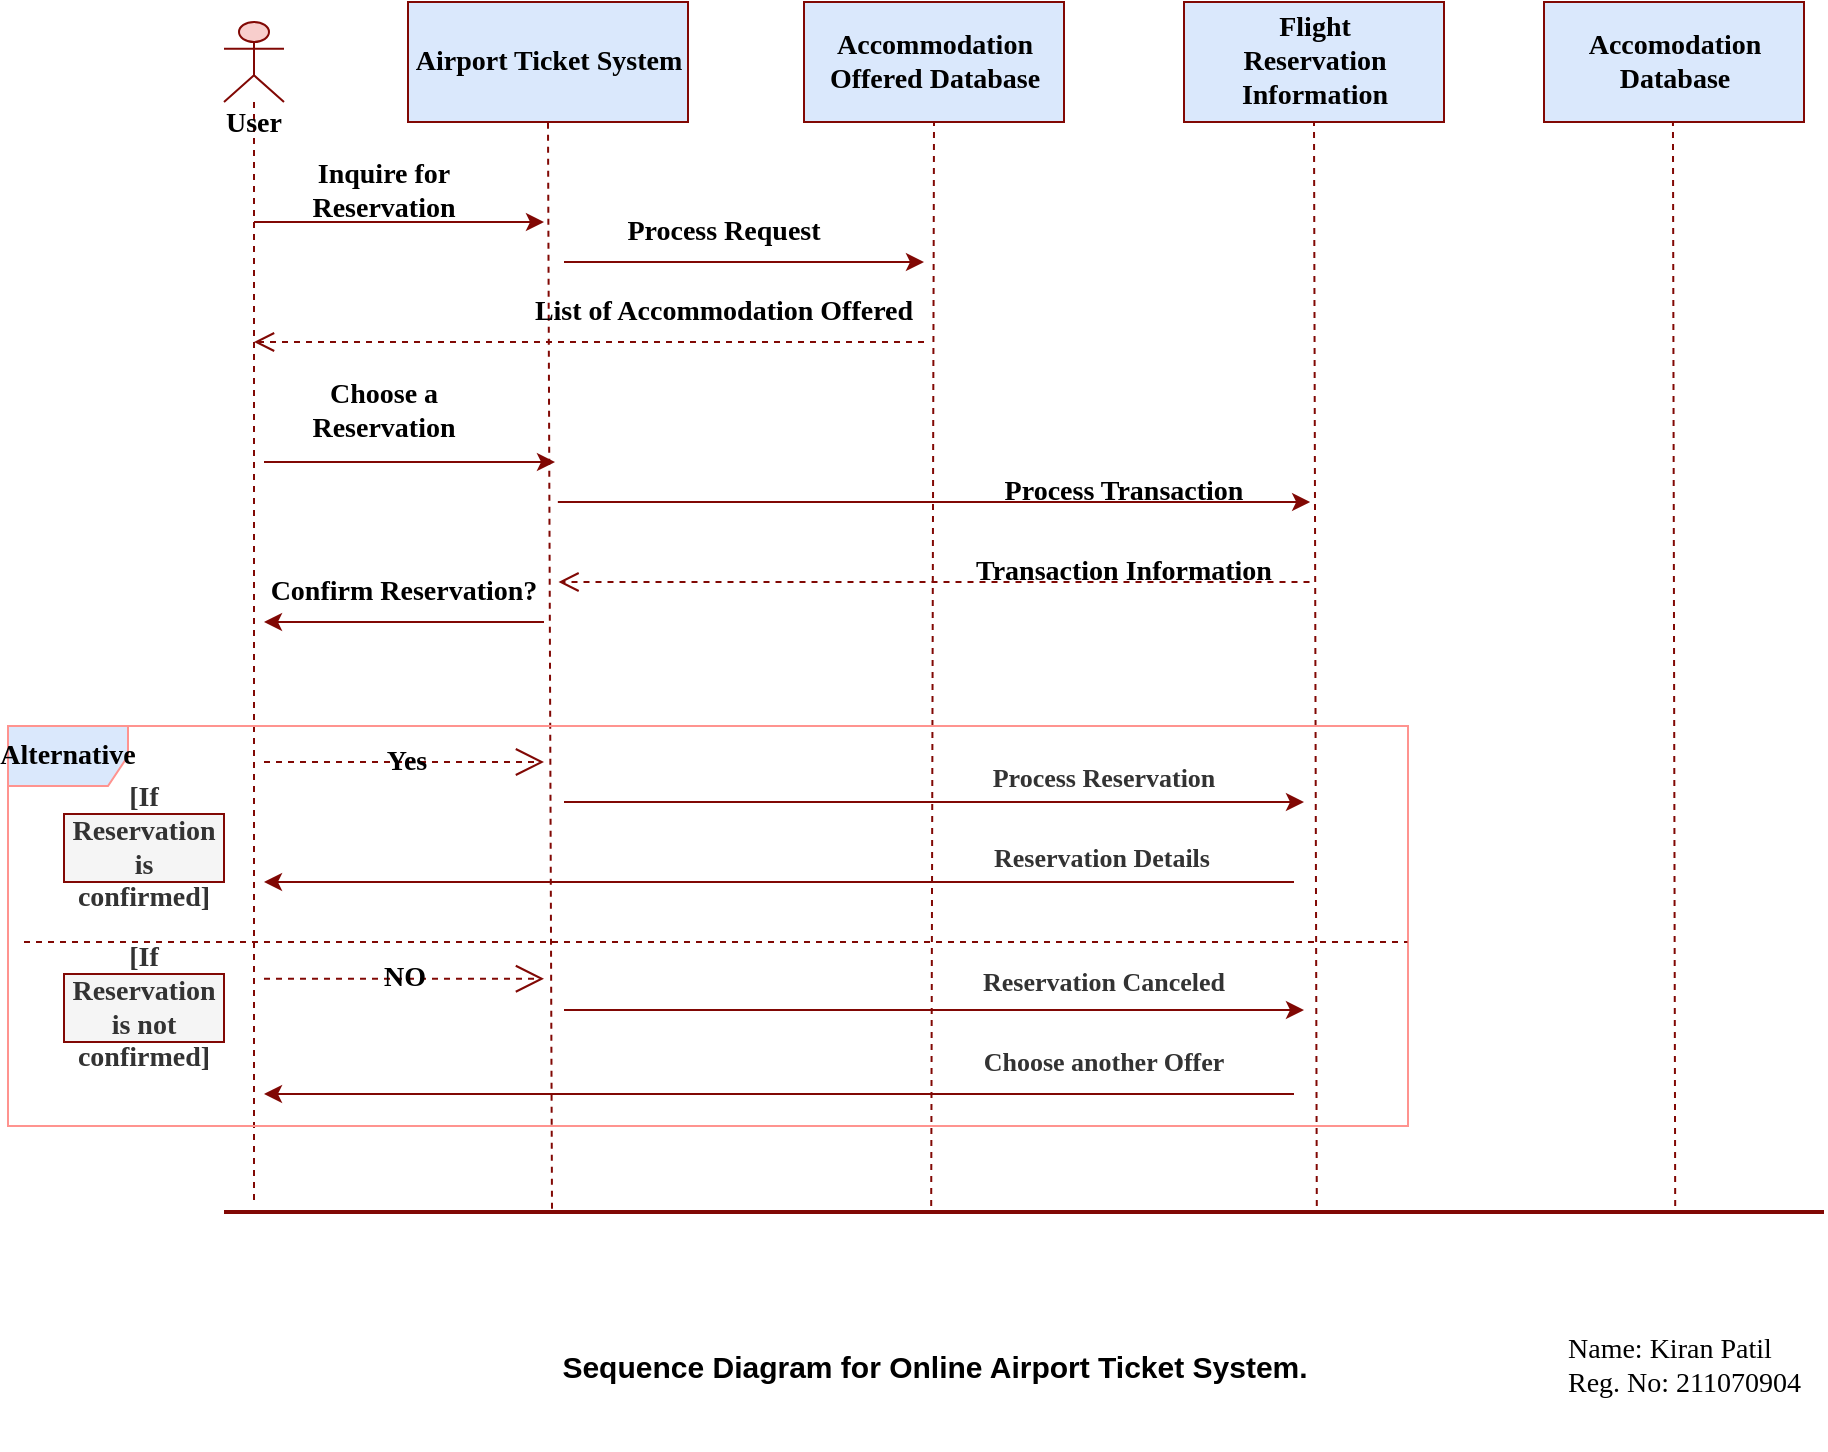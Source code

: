 <mxfile version="20.8.20" type="device"><diagram name="Page-1" id="0FePP-6tiwi64XQC6IOt"><mxGraphModel dx="1500" dy="784" grid="1" gridSize="10" guides="1" tooltips="1" connect="1" arrows="1" fold="1" page="1" pageScale="1" pageWidth="1169" pageHeight="827" math="0" shadow="0"><root><mxCell id="0"/><mxCell id="1" parent="0"/><mxCell id="i9zjwC-m7ehqfJE5W7bZ-1" value="User" style="shape=umlLifeline;participant=umlActor;perimeter=lifelinePerimeter;whiteSpace=wrap;html=1;container=1;collapsible=0;recursiveResize=0;verticalAlign=top;spacingTop=36;outlineConnect=0;fontFamily=Times New Roman;fontSize=14;align=center;strokeColor=#810804;fillColor=#f8cecc;labelBackgroundColor=none;fontStyle=1" parent="1" vertex="1"><mxGeometry x="240" y="90" width="30" height="590" as="geometry"/></mxCell><mxCell id="i9zjwC-m7ehqfJE5W7bZ-2" value="Airport Ticket System" style="html=1;labelBackgroundColor=none;fillColor=#dae8fc;strokeColor=#810804;fontFamily=Times New Roman;fontSize=14;fontStyle=1;" parent="1" vertex="1"><mxGeometry x="332" y="80" width="140" height="60" as="geometry"/></mxCell><mxCell id="i9zjwC-m7ehqfJE5W7bZ-3" value="Accommodation&lt;br style=&quot;font-size: 14px;&quot;&gt;Offered Database" style="html=1;labelBackgroundColor=none;fillColor=#dae8fc;strokeColor=#810804;fontFamily=Times New Roman;fontSize=14;fontStyle=1;" parent="1" vertex="1"><mxGeometry x="530" y="80" width="130" height="60" as="geometry"/></mxCell><mxCell id="i9zjwC-m7ehqfJE5W7bZ-4" value="Flight &lt;br style=&quot;font-size: 14px;&quot;&gt;Reservation &lt;br style=&quot;font-size: 14px;&quot;&gt;Information" style="html=1;labelBackgroundColor=none;fillColor=#dae8fc;strokeColor=#810804;fontFamily=Times New Roman;fontSize=14;fontStyle=1;" parent="1" vertex="1"><mxGeometry x="720" y="80" width="130" height="60" as="geometry"/></mxCell><mxCell id="i9zjwC-m7ehqfJE5W7bZ-5" value="Accomodation&lt;br style=&quot;font-size: 14px;&quot;&gt;Database" style="html=1;labelBackgroundColor=none;fillColor=#dae8fc;strokeColor=#810804;fontFamily=Times New Roman;fontSize=14;fontStyle=1;" parent="1" vertex="1"><mxGeometry x="900" y="80" width="130" height="60" as="geometry"/></mxCell><mxCell id="i9zjwC-m7ehqfJE5W7bZ-7" value="" style="endArrow=none;dashed=1;html=1;rounded=0;entryX=0.5;entryY=1;entryDx=0;entryDy=0;exitX=0.205;exitY=0.337;exitDx=0;exitDy=0;exitPerimeter=0;labelBackgroundColor=none;strokeColor=#810804;fontColor=default;fontFamily=Times New Roman;fontSize=14;fontStyle=1;fillColor=#f8cecc;" parent="1" source="i9zjwC-m7ehqfJE5W7bZ-13" target="i9zjwC-m7ehqfJE5W7bZ-2" edge="1"><mxGeometry width="50" height="50" relative="1" as="geometry"><mxPoint x="405" y="500" as="sourcePoint"/><mxPoint x="404.5" y="160" as="targetPoint"/></mxGeometry></mxCell><mxCell id="i9zjwC-m7ehqfJE5W7bZ-9" value="" style="endArrow=none;dashed=1;html=1;rounded=0;entryX=0.5;entryY=1;entryDx=0;entryDy=0;exitX=0.442;exitY=0.2;exitDx=0;exitDy=0;exitPerimeter=0;labelBackgroundColor=none;strokeColor=#810804;fontColor=default;fontFamily=Times New Roman;fontSize=14;fontStyle=1;fillColor=#f8cecc;" parent="1" source="i9zjwC-m7ehqfJE5W7bZ-13" target="i9zjwC-m7ehqfJE5W7bZ-3" edge="1"><mxGeometry width="50" height="50" relative="1" as="geometry"><mxPoint x="594.5" y="510" as="sourcePoint"/><mxPoint x="594.5" y="150" as="targetPoint"/></mxGeometry></mxCell><mxCell id="i9zjwC-m7ehqfJE5W7bZ-10" value="" style="endArrow=none;dashed=1;html=1;rounded=0;entryX=0.5;entryY=1;entryDx=0;entryDy=0;exitX=0.683;exitY=0.2;exitDx=0;exitDy=0;exitPerimeter=0;labelBackgroundColor=none;strokeColor=#810804;fontColor=default;fontFamily=Times New Roman;fontSize=14;fontStyle=1;fillColor=#f8cecc;" parent="1" source="i9zjwC-m7ehqfJE5W7bZ-13" target="i9zjwC-m7ehqfJE5W7bZ-4" edge="1"><mxGeometry width="50" height="50" relative="1" as="geometry"><mxPoint x="784.5" y="510" as="sourcePoint"/><mxPoint x="784.5" y="150" as="targetPoint"/></mxGeometry></mxCell><mxCell id="i9zjwC-m7ehqfJE5W7bZ-11" value="" style="endArrow=none;dashed=1;html=1;rounded=0;entryX=0.496;entryY=1;entryDx=0;entryDy=0;entryPerimeter=0;exitX=0.907;exitY=0.2;exitDx=0;exitDy=0;exitPerimeter=0;labelBackgroundColor=none;strokeColor=#810804;fontColor=default;fontFamily=Times New Roman;fontSize=14;fontStyle=1;fillColor=#f8cecc;" parent="1" source="i9zjwC-m7ehqfJE5W7bZ-13" target="i9zjwC-m7ehqfJE5W7bZ-5" edge="1"><mxGeometry width="50" height="50" relative="1" as="geometry"><mxPoint x="964.5" y="510" as="sourcePoint"/><mxPoint x="964.5" y="150" as="targetPoint"/></mxGeometry></mxCell><mxCell id="i9zjwC-m7ehqfJE5W7bZ-13" value="" style="line;strokeWidth=2;html=1;labelBackgroundColor=none;fillColor=#f8cecc;strokeColor=#810804;fontFamily=Times New Roman;fontSize=14;fontStyle=1" parent="1" vertex="1"><mxGeometry x="240" y="680" width="800" height="10" as="geometry"/></mxCell><mxCell id="i9zjwC-m7ehqfJE5W7bZ-14" value="" style="endArrow=classic;html=1;rounded=0;labelBackgroundColor=none;strokeColor=#810804;fontColor=default;fontFamily=Times New Roman;fontSize=14;fontStyle=1;fillColor=#f8cecc;" parent="1" source="i9zjwC-m7ehqfJE5W7bZ-1" edge="1"><mxGeometry width="50" height="50" relative="1" as="geometry"><mxPoint x="300" y="240" as="sourcePoint"/><mxPoint x="400" y="190" as="targetPoint"/></mxGeometry></mxCell><mxCell id="i9zjwC-m7ehqfJE5W7bZ-15" value="" style="endArrow=classic;html=1;rounded=0;labelBackgroundColor=none;strokeColor=#810804;fontColor=default;fontFamily=Times New Roman;fontSize=14;fontStyle=1;fillColor=#f8cecc;" parent="1" edge="1"><mxGeometry width="50" height="50" relative="1" as="geometry"><mxPoint x="410" y="210" as="sourcePoint"/><mxPoint x="590" y="210" as="targetPoint"/></mxGeometry></mxCell><mxCell id="i9zjwC-m7ehqfJE5W7bZ-16" value="" style="endArrow=classic;html=1;rounded=0;labelBackgroundColor=none;strokeColor=#810804;fontColor=default;fontFamily=Times New Roman;fontSize=14;fontStyle=1;fillColor=#f8cecc;" parent="1" edge="1"><mxGeometry width="50" height="50" relative="1" as="geometry"><mxPoint x="406.92" y="330" as="sourcePoint"/><mxPoint x="783.074" y="330" as="targetPoint"/></mxGeometry></mxCell><mxCell id="i9zjwC-m7ehqfJE5W7bZ-17" value="" style="html=1;verticalAlign=bottom;endArrow=open;dashed=1;endSize=8;rounded=0;labelBackgroundColor=none;strokeColor=#810804;fontColor=default;fontFamily=Times New Roman;fontSize=14;fontStyle=1;fillColor=#f8cecc;" parent="1" target="i9zjwC-m7ehqfJE5W7bZ-1" edge="1"><mxGeometry relative="1" as="geometry"><mxPoint x="590" y="250" as="sourcePoint"/><mxPoint x="510" y="250" as="targetPoint"/></mxGeometry></mxCell><mxCell id="i9zjwC-m7ehqfJE5W7bZ-18" value="" style="endArrow=classic;html=1;rounded=0;labelBackgroundColor=none;strokeColor=#810804;fontColor=default;fontFamily=Times New Roman;fontSize=14;fontStyle=1;fillColor=#f8cecc;" parent="1" edge="1"><mxGeometry width="50" height="50" relative="1" as="geometry"><mxPoint x="260" y="310" as="sourcePoint"/><mxPoint x="405.5" y="310" as="targetPoint"/></mxGeometry></mxCell><mxCell id="i9zjwC-m7ehqfJE5W7bZ-19" value="" style="endArrow=classic;html=1;rounded=0;labelBackgroundColor=none;strokeColor=#810804;fontColor=default;fontFamily=Times New Roman;fontSize=14;fontStyle=1;fillColor=#f8cecc;" parent="1" edge="1"><mxGeometry width="50" height="50" relative="1" as="geometry"><mxPoint x="400" y="390" as="sourcePoint"/><mxPoint x="260" y="390" as="targetPoint"/></mxGeometry></mxCell><mxCell id="i9zjwC-m7ehqfJE5W7bZ-20" value="" style="html=1;verticalAlign=bottom;endArrow=open;dashed=1;endSize=8;rounded=0;labelBackgroundColor=none;strokeColor=#810804;fontColor=default;fontFamily=Times New Roman;fontSize=14;fontStyle=1;fillColor=#f8cecc;" parent="1" edge="1"><mxGeometry relative="1" as="geometry"><mxPoint x="782.75" y="370" as="sourcePoint"/><mxPoint x="407.25" y="370" as="targetPoint"/></mxGeometry></mxCell><mxCell id="i9zjwC-m7ehqfJE5W7bZ-21" value="Yes" style="endArrow=open;endSize=12;dashed=1;html=1;rounded=0;labelBackgroundColor=none;strokeColor=#810804;fontColor=default;fontFamily=Times New Roman;fontSize=14;fontStyle=1;fillColor=#f8cecc;" parent="1" edge="1"><mxGeometry x="0.007" width="160" relative="1" as="geometry"><mxPoint x="260" y="460" as="sourcePoint"/><mxPoint x="400" y="460" as="targetPoint"/><mxPoint as="offset"/></mxGeometry></mxCell><mxCell id="i9zjwC-m7ehqfJE5W7bZ-22" value="NO" style="endArrow=open;endSize=12;dashed=1;html=1;rounded=0;labelBackgroundColor=none;strokeColor=#810804;fontColor=default;fontFamily=Times New Roman;fontSize=14;fontStyle=1;fillColor=#f8cecc;" parent="1" edge="1"><mxGeometry width="160" relative="1" as="geometry"><mxPoint x="260" y="568.37" as="sourcePoint"/><mxPoint x="400" y="568.37" as="targetPoint"/></mxGeometry></mxCell><mxCell id="i9zjwC-m7ehqfJE5W7bZ-23" value="Inquire for &#10;Reservation" style="text;align=center;fontStyle=1;verticalAlign=middle;spacingLeft=3;spacingRight=3;rotatable=0;points=[[0,0.5],[1,0.5]];portConstraint=eastwest;fontSize=14;labelBackgroundColor=none;fontFamily=Times New Roman;strokeColor=none;" parent="1" vertex="1"><mxGeometry x="280" y="160" width="80" height="26" as="geometry"/></mxCell><mxCell id="i9zjwC-m7ehqfJE5W7bZ-24" value="Choose a &#10;Reservation" style="text;align=center;fontStyle=1;verticalAlign=middle;spacingLeft=3;spacingRight=3;rotatable=0;points=[[0,0.5],[1,0.5]];portConstraint=eastwest;fontSize=14;labelBackgroundColor=none;fontFamily=Times New Roman;strokeColor=none;" parent="1" vertex="1"><mxGeometry x="280" y="270" width="80" height="26" as="geometry"/></mxCell><mxCell id="i9zjwC-m7ehqfJE5W7bZ-25" value="Process Request" style="text;align=center;fontStyle=1;verticalAlign=middle;spacingLeft=3;spacingRight=3;rotatable=0;points=[[0,0.5],[1,0.5]];portConstraint=eastwest;fontSize=14;labelBackgroundColor=none;fontFamily=Times New Roman;strokeColor=none;" parent="1" vertex="1"><mxGeometry x="450" y="180" width="80" height="26" as="geometry"/></mxCell><mxCell id="i9zjwC-m7ehqfJE5W7bZ-26" value="List of Accommodation Offered" style="text;align=center;fontStyle=1;verticalAlign=middle;spacingLeft=3;spacingRight=3;rotatable=0;points=[[0,0.5],[1,0.5]];portConstraint=eastwest;fontSize=14;labelBackgroundColor=none;fontFamily=Times New Roman;strokeColor=none;" parent="1" vertex="1"><mxGeometry x="450" y="220" width="80" height="26" as="geometry"/></mxCell><mxCell id="i9zjwC-m7ehqfJE5W7bZ-27" style="edgeStyle=orthogonalEdgeStyle;rounded=0;orthogonalLoop=1;jettySize=auto;html=1;exitX=1;exitY=0.5;exitDx=0;exitDy=0;fontSize=14;labelBackgroundColor=none;strokeColor=#810804;fontColor=default;fontFamily=Times New Roman;fontStyle=1;fillColor=#f8cecc;" parent="1" source="i9zjwC-m7ehqfJE5W7bZ-26" target="i9zjwC-m7ehqfJE5W7bZ-26" edge="1"><mxGeometry relative="1" as="geometry"/></mxCell><mxCell id="i9zjwC-m7ehqfJE5W7bZ-28" value="Process Transaction" style="text;align=center;fontStyle=1;verticalAlign=middle;spacingLeft=3;spacingRight=3;rotatable=0;points=[[0,0.5],[1,0.5]];portConstraint=eastwest;fontSize=14;labelBackgroundColor=none;fontFamily=Times New Roman;strokeColor=none;" parent="1" vertex="1"><mxGeometry x="650" y="310" width="80" height="26" as="geometry"/></mxCell><mxCell id="i9zjwC-m7ehqfJE5W7bZ-29" value="Confirm Reservation?" style="text;align=center;fontStyle=1;verticalAlign=middle;spacingLeft=3;spacingRight=3;rotatable=0;points=[[0,0.5],[1,0.5]];portConstraint=eastwest;fontSize=14;labelBackgroundColor=none;fontFamily=Times New Roman;strokeColor=none;" parent="1" vertex="1"><mxGeometry x="290" y="360" width="80" height="26" as="geometry"/></mxCell><mxCell id="i9zjwC-m7ehqfJE5W7bZ-30" value="Transaction Information" style="text;align=center;fontStyle=1;verticalAlign=middle;spacingLeft=3;spacingRight=3;rotatable=0;points=[[0,0.5],[1,0.5]];portConstraint=eastwest;fontSize=14;labelBackgroundColor=none;fontFamily=Times New Roman;strokeColor=none;" parent="1" vertex="1"><mxGeometry x="650" y="350" width="80" height="26" as="geometry"/></mxCell><mxCell id="i9zjwC-m7ehqfJE5W7bZ-36" value="" style="endArrow=classic;html=1;rounded=0;labelBackgroundColor=none;strokeColor=#810804;fontColor=default;fontFamily=Times New Roman;fontSize=14;fontStyle=1;fillColor=#f8cecc;" parent="1" edge="1"><mxGeometry width="50" height="50" relative="1" as="geometry"><mxPoint x="410" y="480" as="sourcePoint"/><mxPoint x="780" y="480" as="targetPoint"/></mxGeometry></mxCell><mxCell id="i9zjwC-m7ehqfJE5W7bZ-37" value="Process Reservation" style="text;align=center;fontStyle=1;verticalAlign=middle;spacingLeft=3;spacingRight=3;strokeColor=none;rotatable=0;points=[[0,0.5],[1,0.5]];portConstraint=eastwest;fontSize=13;labelBackgroundColor=none;fontFamily=Times New Roman;fillColor=none;fontColor=#333333;" parent="1" vertex="1"><mxGeometry x="620" y="454" width="120" height="26" as="geometry"/></mxCell><mxCell id="i9zjwC-m7ehqfJE5W7bZ-38" value="" style="endArrow=classic;html=1;rounded=0;labelBackgroundColor=none;strokeColor=#810804;fontColor=default;fontFamily=Times New Roman;fontSize=14;fontStyle=1;fillColor=#f8cecc;" parent="1" edge="1"><mxGeometry width="50" height="50" relative="1" as="geometry"><mxPoint x="775" y="520" as="sourcePoint"/><mxPoint x="260" y="520" as="targetPoint"/></mxGeometry></mxCell><mxCell id="i9zjwC-m7ehqfJE5W7bZ-39" value="Reservation Details" style="text;align=center;fontStyle=1;verticalAlign=middle;spacingLeft=3;spacingRight=3;strokeColor=none;rotatable=0;points=[[0,0.5],[1,0.5]];portConstraint=eastwest;fontSize=13;labelBackgroundColor=none;fontFamily=Times New Roman;fillColor=none;fontColor=#333333;" parent="1" vertex="1"><mxGeometry x="619" y="494" width="120" height="26" as="geometry"/></mxCell><mxCell id="i9zjwC-m7ehqfJE5W7bZ-42" value="" style="endArrow=classic;html=1;rounded=0;labelBackgroundColor=none;strokeColor=#810804;fontColor=default;fontFamily=Times New Roman;fontSize=14;fontStyle=1;fillColor=#f8cecc;" parent="1" edge="1"><mxGeometry width="50" height="50" relative="1" as="geometry"><mxPoint x="410" y="584" as="sourcePoint"/><mxPoint x="780" y="584" as="targetPoint"/></mxGeometry></mxCell><mxCell id="i9zjwC-m7ehqfJE5W7bZ-43" value="Reservation Canceled" style="text;align=center;fontStyle=1;verticalAlign=middle;spacingLeft=3;spacingRight=3;strokeColor=none;rotatable=0;points=[[0,0.5],[1,0.5]];portConstraint=eastwest;fontSize=13;labelBackgroundColor=none;fontFamily=Times New Roman;fillColor=none;fontColor=#333333;" parent="1" vertex="1"><mxGeometry x="620" y="556" width="120" height="26" as="geometry"/></mxCell><mxCell id="i9zjwC-m7ehqfJE5W7bZ-44" value="" style="endArrow=classic;html=1;rounded=0;labelBackgroundColor=none;strokeColor=#810804;fontColor=default;fontFamily=Times New Roman;fontSize=14;fontStyle=1;fillColor=#f8cecc;" parent="1" edge="1"><mxGeometry width="50" height="50" relative="1" as="geometry"><mxPoint x="775" y="626" as="sourcePoint"/><mxPoint x="260" y="626" as="targetPoint"/></mxGeometry></mxCell><mxCell id="i9zjwC-m7ehqfJE5W7bZ-48" value="Alternative" style="shape=umlFrame;whiteSpace=wrap;html=1;fontSize=14;labelBackgroundColor=none;fillColor=#dae8fc;strokeColor=#ff938f;fontFamily=Times New Roman;fontStyle=1" parent="1" vertex="1"><mxGeometry x="132" y="442" width="700" height="200" as="geometry"/></mxCell><mxCell id="i9zjwC-m7ehqfJE5W7bZ-45" value="Choose another Offer" style="text;align=center;fontStyle=1;verticalAlign=middle;spacingLeft=3;spacingRight=3;strokeColor=none;rotatable=0;points=[[0,0.5],[1,0.5]];portConstraint=eastwest;fontSize=13;labelBackgroundColor=none;fontFamily=Times New Roman;fillColor=none;fontColor=#333333;" parent="1" vertex="1"><mxGeometry x="620" y="596" width="120" height="26" as="geometry"/></mxCell><mxCell id="i9zjwC-m7ehqfJE5W7bZ-47" value="" style="endArrow=none;dashed=1;html=1;rounded=0;fontSize=14;labelBackgroundColor=none;strokeColor=#810804;fontColor=default;fontFamily=Times New Roman;fontStyle=1;fillColor=#f8cecc;" parent="1" edge="1"><mxGeometry width="50" height="50" relative="1" as="geometry"><mxPoint x="140" y="550" as="sourcePoint"/><mxPoint x="831.709" y="550" as="targetPoint"/></mxGeometry></mxCell><mxCell id="i9zjwC-m7ehqfJE5W7bZ-49" value="[If Reservation is confirmed]&lt;br style=&quot;font-size: 14px;&quot;&gt;" style="text;html=1;strokeColor=#810804;fillColor=#f5f5f5;align=center;verticalAlign=middle;whiteSpace=wrap;rounded=0;fontSize=14;labelBackgroundColor=none;fontFamily=Times New Roman;fontStyle=1;fontColor=#333333;" parent="1" vertex="1"><mxGeometry x="160" y="486" width="80" height="34" as="geometry"/></mxCell><mxCell id="i9zjwC-m7ehqfJE5W7bZ-50" value="[If Reservation is not confirmed]" style="text;html=1;strokeColor=#810804;fillColor=#f5f5f5;align=center;verticalAlign=middle;whiteSpace=wrap;rounded=0;fontSize=14;labelBackgroundColor=none;fontFamily=Times New Roman;fontStyle=1;fontColor=#333333;" parent="1" vertex="1"><mxGeometry x="160" y="566" width="80" height="34" as="geometry"/></mxCell><mxCell id="i9zjwC-m7ehqfJE5W7bZ-51" value="&lt;span style=&quot;font-weight: normal;&quot;&gt;Name: Kiran Patil&lt;br style=&quot;font-size: 14px;&quot;&gt;Reg. No: 211070904&lt;/span&gt;" style="text;html=1;align=left;verticalAlign=middle;whiteSpace=wrap;rounded=0;fontSize=14;labelBackgroundColor=none;fontFamily=Times New Roman;fontStyle=1" parent="1" vertex="1"><mxGeometry x="910" y="720" width="130" height="84" as="geometry"/></mxCell><mxCell id="29nahym5Y2AT7Olw-A8k-1" value="&lt;font style=&quot;font-size: 15px;&quot;&gt;&lt;b&gt;Sequence Diagram for Online Airport Ticket System.&lt;/b&gt;&lt;/font&gt;" style="text;html=1;align=center;verticalAlign=middle;resizable=0;points=[];autosize=1;strokeColor=none;fillColor=none;" vertex="1" parent="1"><mxGeometry x="395" y="747" width="400" height="30" as="geometry"/></mxCell></root></mxGraphModel></diagram></mxfile>
